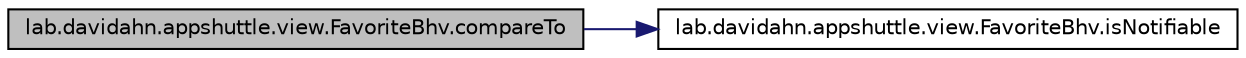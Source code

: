 digraph G
{
 // INTERACTIVE_SVG=YES
  edge [fontname="Helvetica",fontsize="10",labelfontname="Helvetica",labelfontsize="10"];
  node [fontname="Helvetica",fontsize="10",shape=record];
  rankdir="LR";
  Node1 [label="lab.davidahn.appshuttle.view.FavoriteBhv.compareTo",height=0.2,width=0.4,color="black", fillcolor="grey75", style="filled" fontcolor="black"];
  Node1 -> Node2 [color="midnightblue",fontsize="10",style="solid",fontname="Helvetica"];
  Node2 [label="lab.davidahn.appshuttle.view.FavoriteBhv.isNotifiable",height=0.2,width=0.4,color="black", fillcolor="white", style="filled",URL="$classlab_1_1davidahn_1_1appshuttle_1_1view_1_1_favorite_bhv.html#a7023e6858239f8bbdef260d8e22e9d6c"];
}
